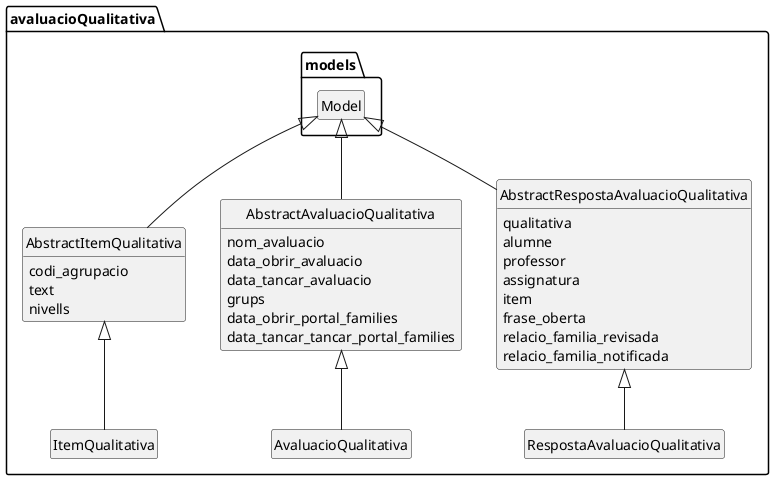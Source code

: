 @startuml

hide circle
hide empty members


package avaluacioQualitativa {
    class AbstractItemQualitativa extends models.Model {
        codi_agrupacio
        text
        nivells
    }

    class AbstractAvaluacioQualitativa extends models.Model {
        nom_avaluacio
        data_obrir_avaluacio
        data_tancar_avaluacio
        grups
        data_obrir_portal_families
        data_tancar_tancar_portal_families
    }

    class AbstractRespostaAvaluacioQualitativa extends models.Model {
        qualitativa
        alumne
        professor
        assignatura
        item
        frase_oberta
        relacio_familia_revisada
        relacio_familia_notificada
    }

    class ItemQualitativa extends AbstractItemQualitativa

    class AvaluacioQualitativa extends AbstractAvaluacioQualitativa

    class RespostaAvaluacioQualitativa extends AbstractRespostaAvaluacioQualitativa
}

@enduml
